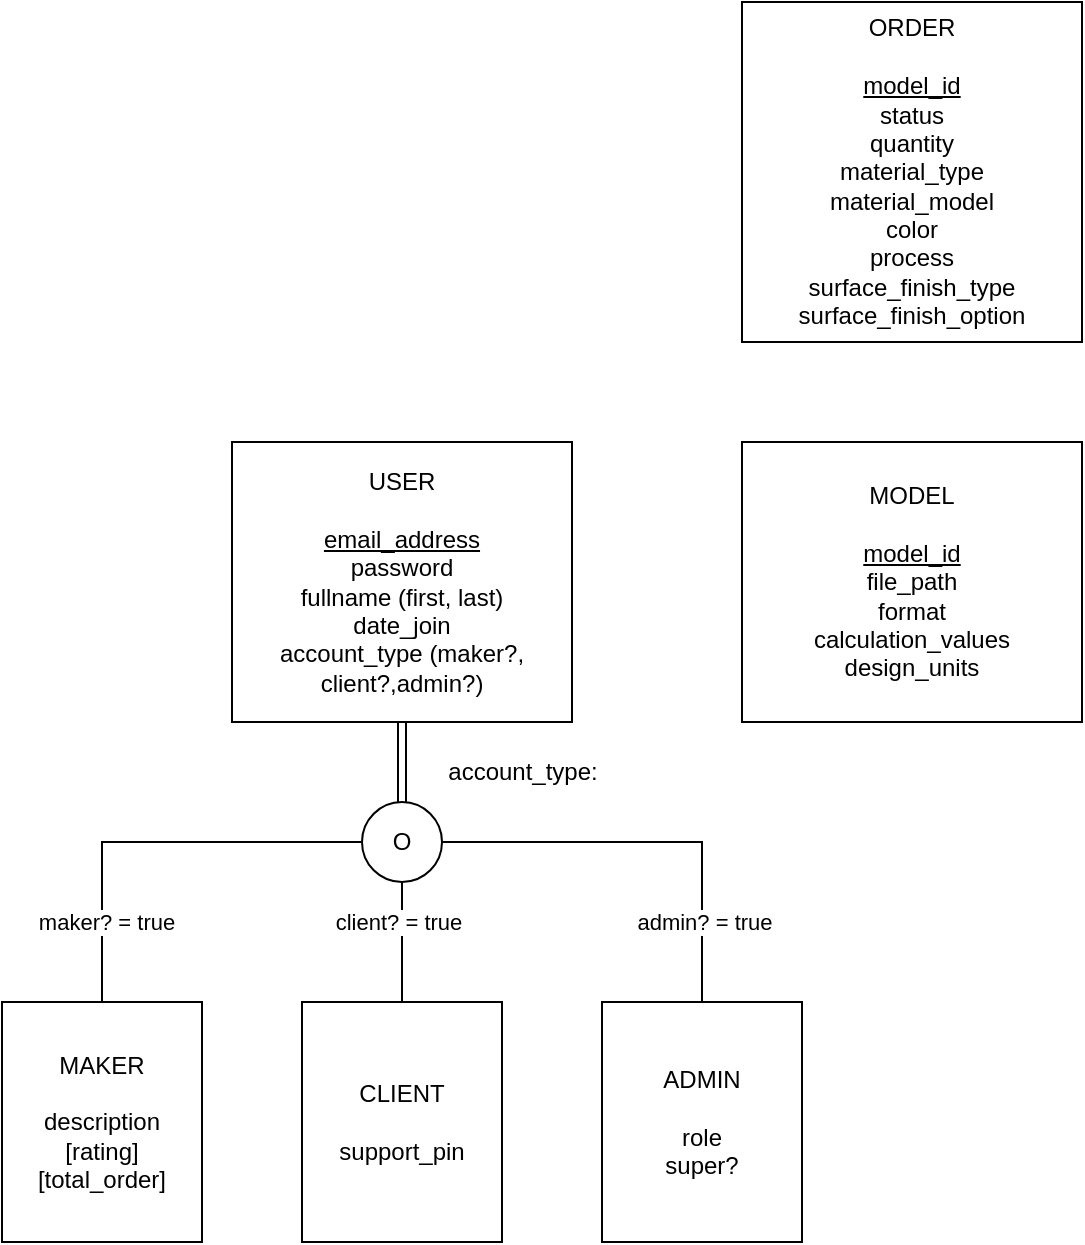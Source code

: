 <mxfile version="20.8.21" type="github">
  <diagram id="R2lEEEUBdFMjLlhIrx00" name="Page-1">
    <mxGraphModel dx="754" dy="734" grid="1" gridSize="10" guides="1" tooltips="1" connect="1" arrows="1" fold="1" page="1" pageScale="1" pageWidth="850" pageHeight="1100" math="0" shadow="0" extFonts="Permanent Marker^https://fonts.googleapis.com/css?family=Permanent+Marker">
      <root>
        <mxCell id="0" />
        <mxCell id="1" parent="0" />
        <mxCell id="oERcq0Kgp2yE-BulXNUb-9" style="edgeStyle=orthogonalEdgeStyle;rounded=0;orthogonalLoop=1;jettySize=auto;html=1;shape=link;" edge="1" parent="1" source="oERcq0Kgp2yE-BulXNUb-2" target="oERcq0Kgp2yE-BulXNUb-8">
          <mxGeometry relative="1" as="geometry" />
        </mxCell>
        <mxCell id="oERcq0Kgp2yE-BulXNUb-2" value="USER&lt;br&gt;&lt;br&gt;&lt;u&gt;email_address&lt;br&gt;&lt;/u&gt;password&lt;br&gt;fullname (first, last)&lt;br&gt;date_join&lt;br&gt;account_type (maker?, client?,admin?)" style="whiteSpace=wrap;html=1;align=center;" vertex="1" parent="1">
          <mxGeometry x="355" y="320" width="170" height="140" as="geometry" />
        </mxCell>
        <mxCell id="oERcq0Kgp2yE-BulXNUb-4" value="MAKER&lt;br&gt;&lt;br&gt;description&lt;br&gt;[rating]&lt;br&gt;[total_order]" style="whiteSpace=wrap;html=1;align=center;" vertex="1" parent="1">
          <mxGeometry x="240" y="600" width="100" height="120" as="geometry" />
        </mxCell>
        <mxCell id="oERcq0Kgp2yE-BulXNUb-5" value="CLIENT&lt;br&gt;&lt;br&gt;support_pin&lt;br&gt;" style="whiteSpace=wrap;html=1;align=center;" vertex="1" parent="1">
          <mxGeometry x="390" y="600" width="100" height="120" as="geometry" />
        </mxCell>
        <mxCell id="oERcq0Kgp2yE-BulXNUb-6" value="ADMIN&lt;br&gt;&lt;br&gt;role&lt;br&gt;super?" style="whiteSpace=wrap;html=1;align=center;" vertex="1" parent="1">
          <mxGeometry x="540" y="600" width="100" height="120" as="geometry" />
        </mxCell>
        <mxCell id="oERcq0Kgp2yE-BulXNUb-8" value="O" style="ellipse;whiteSpace=wrap;html=1;aspect=fixed;" vertex="1" parent="1">
          <mxGeometry x="420" y="500" width="40" height="40" as="geometry" />
        </mxCell>
        <mxCell id="oERcq0Kgp2yE-BulXNUb-17" value="" style="endArrow=none;html=1;rounded=0;entryX=0;entryY=0.5;entryDx=0;entryDy=0;exitX=0.5;exitY=0;exitDx=0;exitDy=0;edgeStyle=orthogonalEdgeStyle;" edge="1" parent="1" source="oERcq0Kgp2yE-BulXNUb-4" target="oERcq0Kgp2yE-BulXNUb-8">
          <mxGeometry width="50" height="50" relative="1" as="geometry">
            <mxPoint x="340" y="600" as="sourcePoint" />
            <mxPoint x="390" y="550" as="targetPoint" />
          </mxGeometry>
        </mxCell>
        <mxCell id="oERcq0Kgp2yE-BulXNUb-21" value="maker? = true" style="edgeLabel;html=1;align=center;verticalAlign=middle;resizable=0;points=[];" vertex="1" connectable="0" parent="oERcq0Kgp2yE-BulXNUb-17">
          <mxGeometry x="-0.355" y="-2" relative="1" as="geometry">
            <mxPoint y="27" as="offset" />
          </mxGeometry>
        </mxCell>
        <mxCell id="oERcq0Kgp2yE-BulXNUb-19" value="" style="endArrow=none;html=1;rounded=0;entryX=0.5;entryY=1;entryDx=0;entryDy=0;exitX=0.5;exitY=0;exitDx=0;exitDy=0;" edge="1" parent="1" source="oERcq0Kgp2yE-BulXNUb-5" target="oERcq0Kgp2yE-BulXNUb-8">
          <mxGeometry width="50" height="50" relative="1" as="geometry">
            <mxPoint x="430" y="580" as="sourcePoint" />
            <mxPoint x="480" y="530" as="targetPoint" />
          </mxGeometry>
        </mxCell>
        <mxCell id="oERcq0Kgp2yE-BulXNUb-22" value="client? = true" style="edgeLabel;html=1;align=center;verticalAlign=middle;resizable=0;points=[];" vertex="1" connectable="0" parent="oERcq0Kgp2yE-BulXNUb-19">
          <mxGeometry x="0.396" y="2" relative="1" as="geometry">
            <mxPoint y="2" as="offset" />
          </mxGeometry>
        </mxCell>
        <mxCell id="oERcq0Kgp2yE-BulXNUb-20" value="" style="endArrow=none;html=1;rounded=0;entryX=1;entryY=0.5;entryDx=0;entryDy=0;exitX=0.5;exitY=0;exitDx=0;exitDy=0;edgeStyle=orthogonalEdgeStyle;" edge="1" parent="1" source="oERcq0Kgp2yE-BulXNUb-6" target="oERcq0Kgp2yE-BulXNUb-8">
          <mxGeometry width="50" height="50" relative="1" as="geometry">
            <mxPoint x="530" y="600" as="sourcePoint" />
            <mxPoint x="580" y="550" as="targetPoint" />
          </mxGeometry>
        </mxCell>
        <mxCell id="oERcq0Kgp2yE-BulXNUb-23" value="admin? = true" style="edgeLabel;html=1;align=center;verticalAlign=middle;resizable=0;points=[];" vertex="1" connectable="0" parent="oERcq0Kgp2yE-BulXNUb-20">
          <mxGeometry x="-0.41" y="-1" relative="1" as="geometry">
            <mxPoint y="22" as="offset" />
          </mxGeometry>
        </mxCell>
        <mxCell id="oERcq0Kgp2yE-BulXNUb-26" value="account_type:" style="text;html=1;align=center;verticalAlign=middle;resizable=0;points=[];autosize=1;strokeColor=none;fillColor=none;" vertex="1" parent="1">
          <mxGeometry x="450" y="470" width="100" height="30" as="geometry" />
        </mxCell>
        <mxCell id="oERcq0Kgp2yE-BulXNUb-27" value="MODEL&lt;br&gt;&lt;br&gt;&lt;u&gt;model_id&lt;br&gt;&lt;/u&gt;file_path&lt;br&gt;format&lt;br&gt;calculation_values&lt;br&gt;design_units" style="whiteSpace=wrap;html=1;align=center;" vertex="1" parent="1">
          <mxGeometry x="610" y="320" width="170" height="140" as="geometry" />
        </mxCell>
        <mxCell id="oERcq0Kgp2yE-BulXNUb-28" value="ORDER&lt;br&gt;&lt;u&gt;&lt;br&gt;model_id&lt;br&gt;&lt;/u&gt;status&lt;br&gt;quantity&lt;br&gt;material_type&lt;br&gt;material_model&lt;br&gt;color&lt;br&gt;process&lt;br&gt;surface_finish_type&lt;br&gt;surface_finish_option&lt;br&gt;" style="whiteSpace=wrap;html=1;align=center;" vertex="1" parent="1">
          <mxGeometry x="610" y="100" width="170" height="170" as="geometry" />
        </mxCell>
      </root>
    </mxGraphModel>
  </diagram>
</mxfile>
